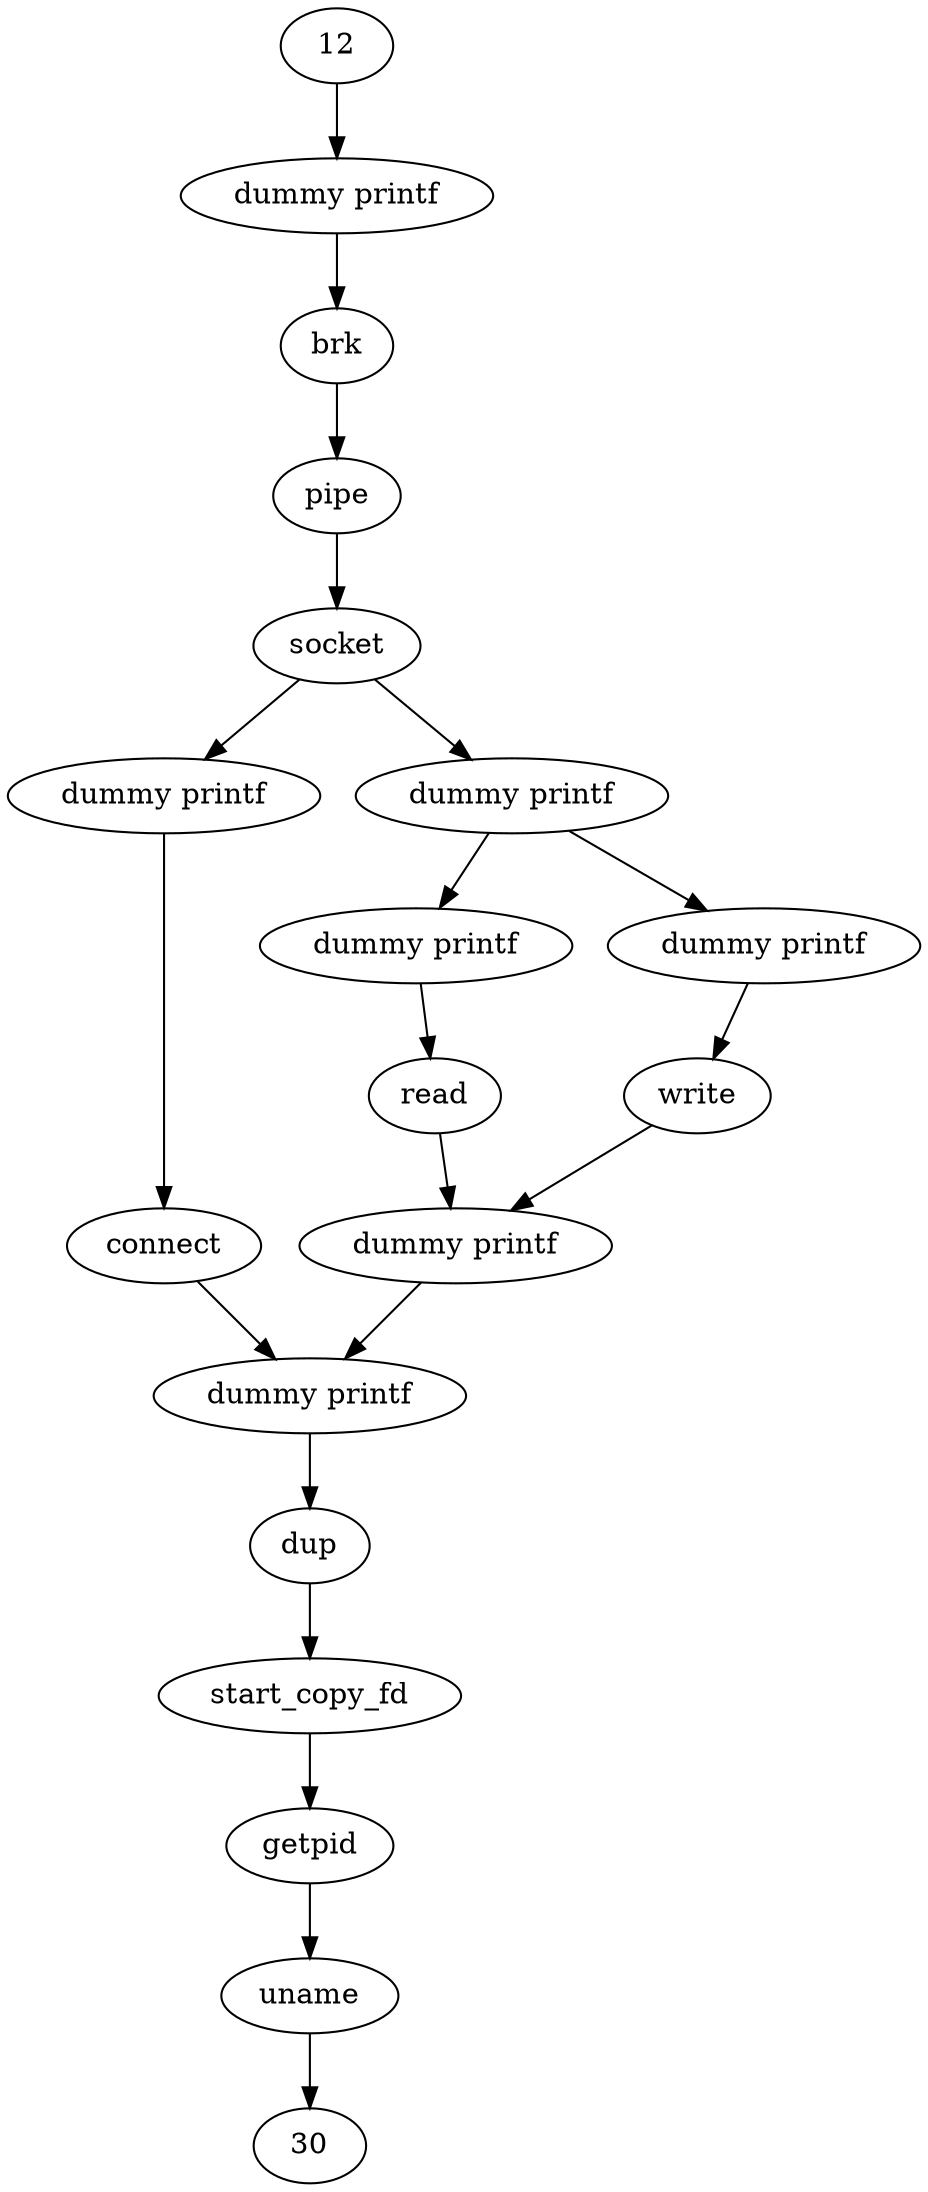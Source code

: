 digraph CFG {
    13 [label="dummy printf"];
    14 [label="brk"];
    13 -> 14;
    15 [label="pipe"];
    14 -> 15;
    16 [label="socket"];
    15 -> 16;
    17 [label="dummy printf"];
    18 [label="connect"];
    17 -> 18;
    19 [label="dummy printf"];
    20 [label="dummy printf"];
    21 [label="read"];
    20 -> 21;
    22 [label="dummy printf"];
    23 [label="write"];
    22 -> 23;
    24 [label="dummy printf"];
    25 [label="dummy printf"];
    26 [label="dup"];
    25 -> 26;
    27 [label="start_copy_fd"];
    26 -> 27;
    28 [label="getpid"];
    27 -> 28;
    29 [label="uname"];
    28 -> 29;
    12 -> 13;
    16 -> 17;
    16 -> 19;
    19 -> 20;
    19 -> 22;
    23 -> 24;
    21 -> 24;
    24 -> 25;
    18 -> 25;
    29 -> 30;
}
